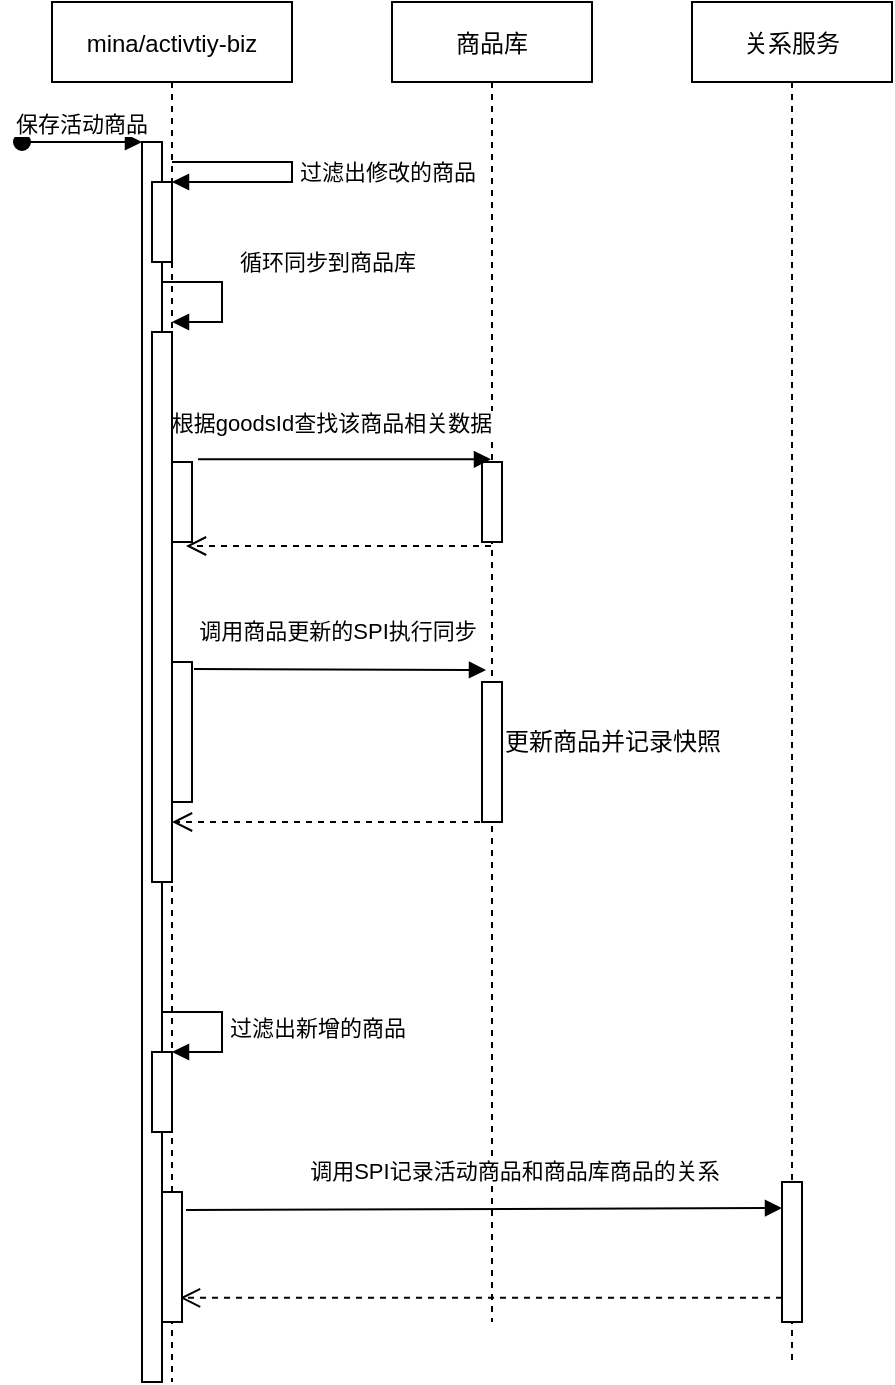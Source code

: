 <mxfile version="14.7.6" type="github">
  <diagram id="kE0A7_xDF46XmdOOy0-5" name="Page-1">
    <mxGraphModel dx="1422" dy="762" grid="1" gridSize="10" guides="1" tooltips="1" connect="1" arrows="1" fold="1" page="1" pageScale="1" pageWidth="827" pageHeight="1169" math="0" shadow="0">
      <root>
        <mxCell id="0" />
        <mxCell id="1" parent="0" />
        <mxCell id="cEDnHxhPDUiLTpFMf11G-1" value="mina/activtiy-biz" style="shape=umlLifeline;perimeter=lifelinePerimeter;container=1;collapsible=0;recursiveResize=0;rounded=0;shadow=0;strokeWidth=1;" vertex="1" parent="1">
          <mxGeometry x="100" y="80" width="120" height="690" as="geometry" />
        </mxCell>
        <mxCell id="cEDnHxhPDUiLTpFMf11G-2" value="" style="points=[];perimeter=orthogonalPerimeter;rounded=0;shadow=0;strokeWidth=1;" vertex="1" parent="cEDnHxhPDUiLTpFMf11G-1">
          <mxGeometry x="45" y="70" width="10" height="620" as="geometry" />
        </mxCell>
        <mxCell id="cEDnHxhPDUiLTpFMf11G-3" value="保存活动商品" style="verticalAlign=bottom;startArrow=oval;endArrow=block;startSize=8;shadow=0;strokeWidth=1;" edge="1" parent="cEDnHxhPDUiLTpFMf11G-1" target="cEDnHxhPDUiLTpFMf11G-2">
          <mxGeometry relative="1" as="geometry">
            <mxPoint x="-15" y="70" as="sourcePoint" />
          </mxGeometry>
        </mxCell>
        <mxCell id="cEDnHxhPDUiLTpFMf11G-4" value="" style="points=[];perimeter=orthogonalPerimeter;rounded=0;shadow=0;strokeWidth=1;" vertex="1" parent="cEDnHxhPDUiLTpFMf11G-1">
          <mxGeometry x="60" y="230" width="10" height="40" as="geometry" />
        </mxCell>
        <mxCell id="cEDnHxhPDUiLTpFMf11G-7" value="" style="html=1;points=[];perimeter=orthogonalPerimeter;" vertex="1" parent="cEDnHxhPDUiLTpFMf11G-1">
          <mxGeometry x="60" y="330" width="10" height="70" as="geometry" />
        </mxCell>
        <mxCell id="cEDnHxhPDUiLTpFMf11G-11" value="循环同步到商品库" style="edgeStyle=orthogonalEdgeStyle;html=1;align=left;spacingLeft=2;endArrow=block;rounded=0;entryX=1;entryY=0;" edge="1" parent="cEDnHxhPDUiLTpFMf11G-1">
          <mxGeometry x="-0.2" y="11" relative="1" as="geometry">
            <mxPoint x="55" y="140" as="sourcePoint" />
            <Array as="points">
              <mxPoint x="85" y="140" />
            </Array>
            <mxPoint x="60" y="160" as="targetPoint" />
            <mxPoint x="-6" y="-10" as="offset" />
          </mxGeometry>
        </mxCell>
        <mxCell id="cEDnHxhPDUiLTpFMf11G-35" value="" style="html=1;points=[];perimeter=orthogonalPerimeter;" vertex="1" parent="cEDnHxhPDUiLTpFMf11G-1">
          <mxGeometry x="50" y="90" width="10" height="40" as="geometry" />
        </mxCell>
        <mxCell id="cEDnHxhPDUiLTpFMf11G-36" value="过滤出修改的商品" style="edgeStyle=orthogonalEdgeStyle;html=1;align=left;spacingLeft=2;endArrow=block;rounded=0;entryX=1;entryY=0;" edge="1" target="cEDnHxhPDUiLTpFMf11G-35" parent="cEDnHxhPDUiLTpFMf11G-1">
          <mxGeometry relative="1" as="geometry">
            <mxPoint x="60" y="80" as="sourcePoint" />
            <Array as="points">
              <mxPoint x="120" y="80" />
              <mxPoint x="120" y="90" />
            </Array>
          </mxGeometry>
        </mxCell>
        <mxCell id="cEDnHxhPDUiLTpFMf11G-37" value="" style="html=1;points=[];perimeter=orthogonalPerimeter;" vertex="1" parent="cEDnHxhPDUiLTpFMf11G-1">
          <mxGeometry x="50" y="525" width="10" height="40" as="geometry" />
        </mxCell>
        <mxCell id="cEDnHxhPDUiLTpFMf11G-38" value="过滤出新增的商品" style="edgeStyle=orthogonalEdgeStyle;html=1;align=left;spacingLeft=2;endArrow=block;rounded=0;entryX=1;entryY=0;" edge="1" target="cEDnHxhPDUiLTpFMf11G-37" parent="cEDnHxhPDUiLTpFMf11G-1">
          <mxGeometry relative="1" as="geometry">
            <mxPoint x="55" y="505" as="sourcePoint" />
            <Array as="points">
              <mxPoint x="85" y="505" />
            </Array>
          </mxGeometry>
        </mxCell>
        <mxCell id="cEDnHxhPDUiLTpFMf11G-15" value="商品库" style="shape=umlLifeline;perimeter=lifelinePerimeter;container=1;collapsible=0;recursiveResize=0;rounded=0;shadow=0;strokeWidth=1;" vertex="1" parent="1">
          <mxGeometry x="270" y="80" width="100" height="660" as="geometry" />
        </mxCell>
        <mxCell id="cEDnHxhPDUiLTpFMf11G-16" value="" style="points=[];perimeter=orthogonalPerimeter;rounded=0;shadow=0;strokeWidth=1;" vertex="1" parent="cEDnHxhPDUiLTpFMf11G-15">
          <mxGeometry x="45" y="230" width="10" height="40" as="geometry" />
        </mxCell>
        <mxCell id="cEDnHxhPDUiLTpFMf11G-40" value="" style="html=1;points=[];perimeter=orthogonalPerimeter;" vertex="1" parent="cEDnHxhPDUiLTpFMf11G-15">
          <mxGeometry x="45" y="340" width="10" height="70" as="geometry" />
        </mxCell>
        <mxCell id="cEDnHxhPDUiLTpFMf11G-17" value="关系服务" style="shape=umlLifeline;perimeter=lifelinePerimeter;container=1;collapsible=0;recursiveResize=0;rounded=0;shadow=0;strokeWidth=1;" vertex="1" parent="1">
          <mxGeometry x="420" y="80" width="100" height="680" as="geometry" />
        </mxCell>
        <mxCell id="cEDnHxhPDUiLTpFMf11G-18" value="" style="points=[];perimeter=orthogonalPerimeter;rounded=0;shadow=0;strokeWidth=1;" vertex="1" parent="cEDnHxhPDUiLTpFMf11G-17">
          <mxGeometry x="45" y="590" width="10" height="70" as="geometry" />
        </mxCell>
        <mxCell id="cEDnHxhPDUiLTpFMf11G-23" value="根据goodsId查找该商品相关数据" style="verticalAlign=bottom;endArrow=block;shadow=0;strokeWidth=1;exitX=1.3;exitY=-0.033;exitDx=0;exitDy=0;exitPerimeter=0;" edge="1" parent="1" source="cEDnHxhPDUiLTpFMf11G-4" target="cEDnHxhPDUiLTpFMf11G-15">
          <mxGeometry x="-0.085" y="9" relative="1" as="geometry">
            <mxPoint x="170" y="220" as="sourcePoint" />
            <mxPoint x="350" y="222" as="targetPoint" />
            <mxPoint as="offset" />
          </mxGeometry>
        </mxCell>
        <mxCell id="cEDnHxhPDUiLTpFMf11G-24" value="" style="verticalAlign=bottom;endArrow=open;dashed=1;endSize=8;shadow=0;strokeWidth=1;entryX=0.7;entryY=1.05;entryDx=0;entryDy=0;entryPerimeter=0;" edge="1" parent="1" source="cEDnHxhPDUiLTpFMf11G-15" target="cEDnHxhPDUiLTpFMf11G-4">
          <mxGeometry relative="1" as="geometry">
            <mxPoint x="160" y="250.0" as="targetPoint" />
            <mxPoint x="290" y="250.0" as="sourcePoint" />
          </mxGeometry>
        </mxCell>
        <mxCell id="cEDnHxhPDUiLTpFMf11G-25" value="调用SPI记录活动商品和商品库商品的关系" style="verticalAlign=bottom;endArrow=block;shadow=0;strokeWidth=1;exitX=1.2;exitY=0.138;exitDx=0;exitDy=0;exitPerimeter=0;entryX=0;entryY=0.186;entryDx=0;entryDy=0;entryPerimeter=0;" edge="1" parent="1" source="cEDnHxhPDUiLTpFMf11G-5" target="cEDnHxhPDUiLTpFMf11G-18">
          <mxGeometry x="0.105" y="10" relative="1" as="geometry">
            <mxPoint x="190" y="302" as="sourcePoint" />
            <mxPoint x="465" y="688" as="targetPoint" />
            <mxPoint as="offset" />
            <Array as="points" />
          </mxGeometry>
        </mxCell>
        <mxCell id="cEDnHxhPDUiLTpFMf11G-26" value="" style="verticalAlign=bottom;endArrow=open;dashed=1;endSize=8;shadow=0;strokeWidth=1;entryX=0.9;entryY=0.814;entryDx=0;entryDy=0;entryPerimeter=0;" edge="1" parent="1" source="cEDnHxhPDUiLTpFMf11G-18" target="cEDnHxhPDUiLTpFMf11G-5">
          <mxGeometry relative="1" as="geometry">
            <mxPoint x="190" y="340" as="targetPoint" />
            <mxPoint x="530" y="340" as="sourcePoint" />
          </mxGeometry>
        </mxCell>
        <mxCell id="cEDnHxhPDUiLTpFMf11G-29" value="调用商品更新的SPI执行同步" style="verticalAlign=bottom;endArrow=block;shadow=0;strokeWidth=1;exitX=1.1;exitY=0.05;exitDx=0;exitDy=0;exitPerimeter=0;" edge="1" parent="1" source="cEDnHxhPDUiLTpFMf11G-7">
          <mxGeometry x="-0.014" y="10" relative="1" as="geometry">
            <mxPoint x="200" y="530" as="sourcePoint" />
            <mxPoint x="317" y="414" as="targetPoint" />
            <mxPoint as="offset" />
            <Array as="points">
              <mxPoint x="317" y="414" />
            </Array>
          </mxGeometry>
        </mxCell>
        <mxCell id="cEDnHxhPDUiLTpFMf11G-31" value="" style="html=1;points=[];perimeter=orthogonalPerimeter;" vertex="1" parent="1">
          <mxGeometry x="150" y="245" width="10" height="275" as="geometry" />
        </mxCell>
        <mxCell id="cEDnHxhPDUiLTpFMf11G-9" value="" style="verticalAlign=bottom;endArrow=open;dashed=1;endSize=8;shadow=0;strokeWidth=1;" edge="1" parent="1">
          <mxGeometry relative="1" as="geometry">
            <mxPoint x="160" y="490" as="targetPoint" />
            <mxPoint x="320" y="490" as="sourcePoint" />
          </mxGeometry>
        </mxCell>
        <mxCell id="cEDnHxhPDUiLTpFMf11G-5" value="" style="html=1;points=[];perimeter=orthogonalPerimeter;" vertex="1" parent="1">
          <mxGeometry x="155" y="675" width="10" height="65" as="geometry" />
        </mxCell>
        <mxCell id="cEDnHxhPDUiLTpFMf11G-41" value="更新商品并记录快照" style="text;html=1;align=center;verticalAlign=middle;resizable=0;points=[];autosize=1;strokeColor=none;" vertex="1" parent="1">
          <mxGeometry x="320" y="440" width="120" height="20" as="geometry" />
        </mxCell>
      </root>
    </mxGraphModel>
  </diagram>
</mxfile>
